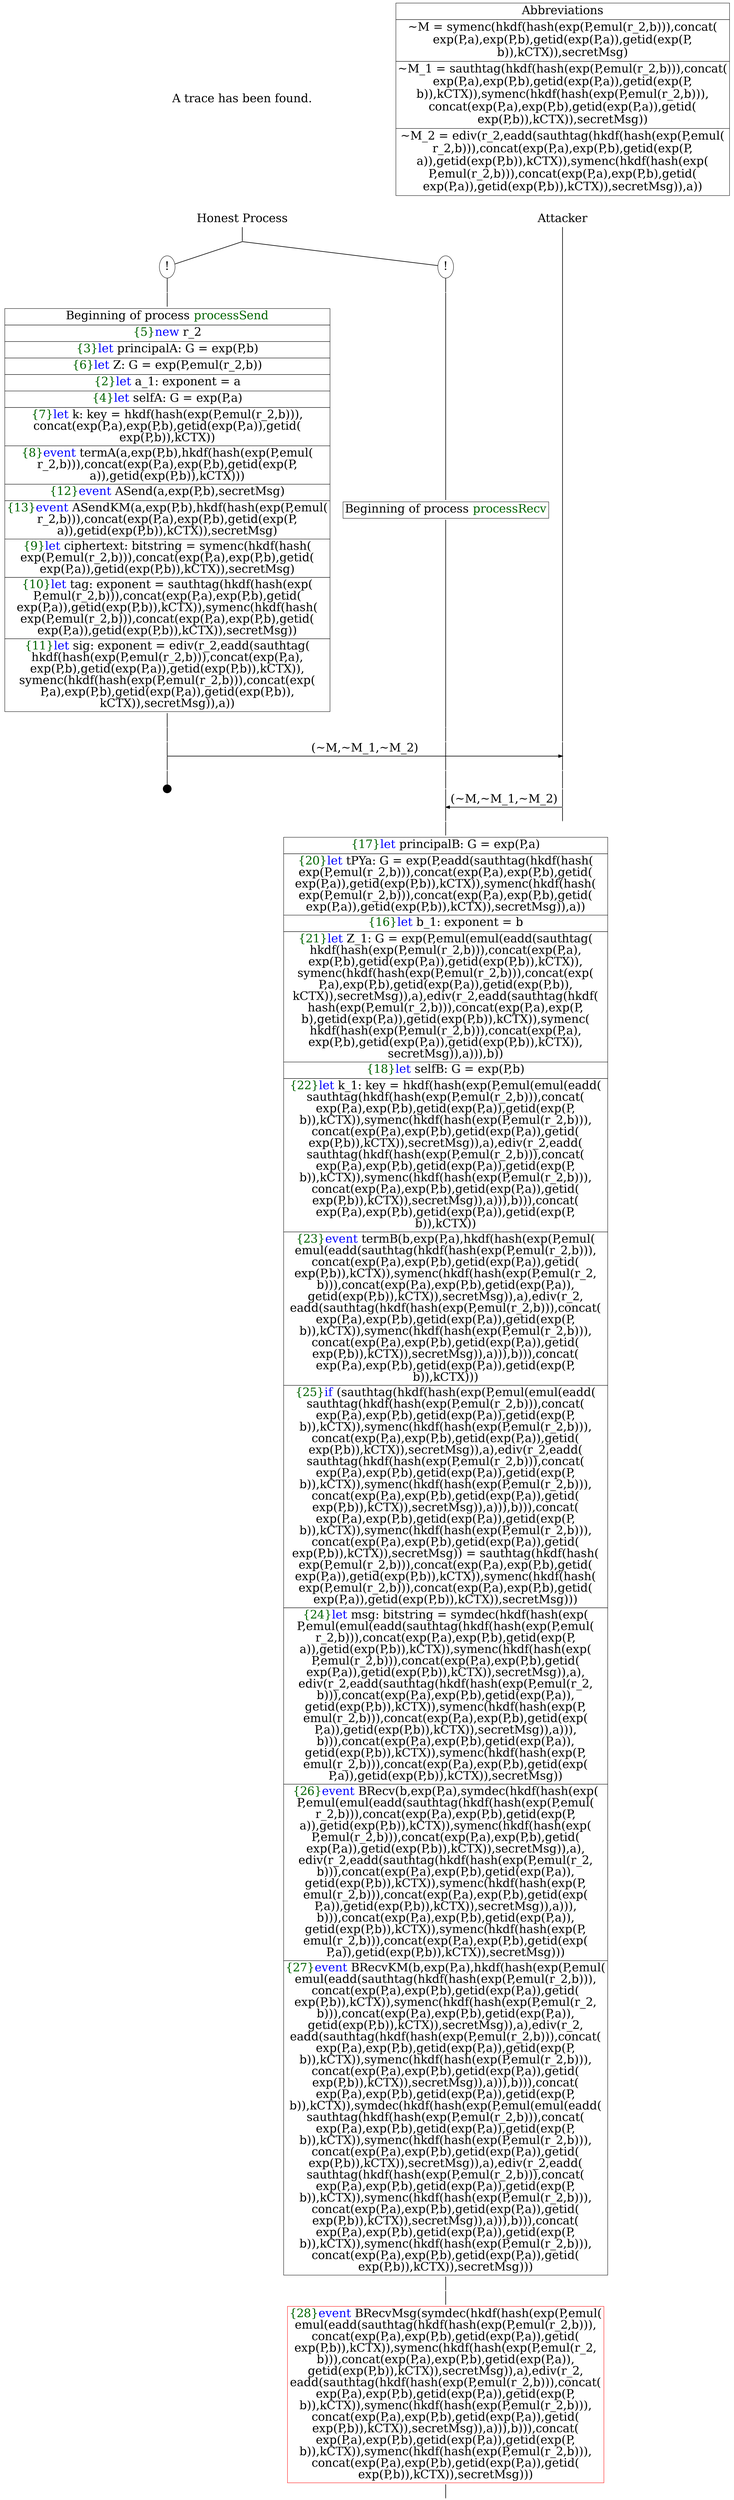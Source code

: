 digraph {
graph [ordering = out]
edge [arrowhead = none, penwidth = 1.6, fontsize = 30]
node [shape = point, width = 0, height = 0, fontsize = 30]
Trace [label = <A trace has been found.<br/>
>, shape = plaintext]
P0__0 [label = "Honest Process", shape = plaintext]
P__0 [label = "Attacker", shape = plaintext]
Trace -> P0__0 [label = "", style = invisible, weight = 100]{rank = same; P0__0 P__0}
P0__0 -> P0__1 [label = <>, weight = 100]
/*RPar */
P0__1 -> P0_1__1 [label = <>]
P0__1 -> P0_0__1 [label = <>]
P0__1 [label = "", fixedsize = false, width = 0, height = 0, shape = none]
{rank = same; P0_0__1 P0_1__1}
P0_0__1 [label = "!", shape = ellipse]
P0_0_0__1 [label = "", fixedsize = false, width = 0, height = 0, shape = none]
P0_0__1 -> P0_0_0__1 [label = <>, weight = 100]
P0_0_0__1 -> P0_0_0__2 [label = <>, weight = 100]
P0_0_0__2 [shape = plaintext, label = <<TABLE BORDER="0" CELLBORDER="1" CELLSPACING="0" CELLPADDING="4"> <TR><TD>Beginning of process <FONT COLOR="darkgreen">processRecv</FONT></TD></TR></TABLE>>]
P0_0_0__2 -> P0_0_0__3 [label = <>, weight = 100]
P0_1__1 [label = "!", shape = ellipse]
P0_1_0__1 [label = "", fixedsize = false, width = 0, height = 0, shape = none]
P0_1__1 -> P0_1_0__1 [label = <>, weight = 100]
P0_1_0__1 -> P0_1_0__2 [label = <>, weight = 100]
P0_1_0__2 [shape = plaintext, label = <<TABLE BORDER="0" CELLBORDER="1" CELLSPACING="0" CELLPADDING="4"> <TR><TD>Beginning of process <FONT COLOR="darkgreen">processSend</FONT></TD></TR><TR><TD><FONT COLOR="darkgreen">{5}</FONT><FONT COLOR="blue">new </FONT>r_2</TD></TR><TR><TD><FONT COLOR="darkgreen">{3}</FONT><FONT COLOR="blue">let</FONT> principalA: G = exp(P,b)</TD></TR><TR><TD><FONT COLOR="darkgreen">{6}</FONT><FONT COLOR="blue">let</FONT> Z: G = exp(P,emul(r_2,b))</TD></TR><TR><TD><FONT COLOR="darkgreen">{2}</FONT><FONT COLOR="blue">let</FONT> a_1: exponent = a</TD></TR><TR><TD><FONT COLOR="darkgreen">{4}</FONT><FONT COLOR="blue">let</FONT> selfA: G = exp(P,a)</TD></TR><TR><TD><FONT COLOR="darkgreen">{7}</FONT><FONT COLOR="blue">let</FONT> k: key = hkdf(hash(exp(P,emul(r_2,b))),<br/>
concat(exp(P,a),exp(P,b),getid(exp(P,a)),getid(<br/>
exp(P,b)),kCTX))</TD></TR><TR><TD><FONT COLOR="darkgreen">{8}</FONT><FONT COLOR="blue">event</FONT> termA(a,exp(P,b),hkdf(hash(exp(P,emul(<br/>
r_2,b))),concat(exp(P,a),exp(P,b),getid(exp(P,<br/>
a)),getid(exp(P,b)),kCTX)))</TD></TR><TR><TD><FONT COLOR="darkgreen">{12}</FONT><FONT COLOR="blue">event</FONT> ASend(a,exp(P,b),secretMsg)</TD></TR><TR><TD><FONT COLOR="darkgreen">{13}</FONT><FONT COLOR="blue">event</FONT> ASendKM(a,exp(P,b),hkdf(hash(exp(P,emul(<br/>
r_2,b))),concat(exp(P,a),exp(P,b),getid(exp(P,<br/>
a)),getid(exp(P,b)),kCTX)),secretMsg)</TD></TR><TR><TD><FONT COLOR="darkgreen">{9}</FONT><FONT COLOR="blue">let</FONT> ciphertext: bitstring = symenc(hkdf(hash(<br/>
exp(P,emul(r_2,b))),concat(exp(P,a),exp(P,b),getid(<br/>
exp(P,a)),getid(exp(P,b)),kCTX)),secretMsg)</TD></TR><TR><TD><FONT COLOR="darkgreen">{10}</FONT><FONT COLOR="blue">let</FONT> tag: exponent = sauthtag(hkdf(hash(exp(<br/>
P,emul(r_2,b))),concat(exp(P,a),exp(P,b),getid(<br/>
exp(P,a)),getid(exp(P,b)),kCTX)),symenc(hkdf(hash(<br/>
exp(P,emul(r_2,b))),concat(exp(P,a),exp(P,b),getid(<br/>
exp(P,a)),getid(exp(P,b)),kCTX)),secretMsg))</TD></TR><TR><TD><FONT COLOR="darkgreen">{11}</FONT><FONT COLOR="blue">let</FONT> sig: exponent = ediv(r_2,eadd(sauthtag(<br/>
hkdf(hash(exp(P,emul(r_2,b))),concat(exp(P,a),<br/>
exp(P,b),getid(exp(P,a)),getid(exp(P,b)),kCTX)),<br/>
symenc(hkdf(hash(exp(P,emul(r_2,b))),concat(exp(<br/>
P,a),exp(P,b),getid(exp(P,a)),getid(exp(P,b)),<br/>
kCTX)),secretMsg)),a))</TD></TR></TABLE>>]
P0_1_0__2 -> P0_1_0__3 [label = <>, weight = 100]
P0_1_0__3 -> P0_1_0__4 [label = <>, weight = 100]
P0_0_0__3 -> P0_0_0__4 [label = <>, weight = 100]
P__0 -> P__1 [label = <>, weight = 100]
{rank = same; P__1 P0_0_0__4 P0_1_0__4}
P0_1_0__4 -> P0_1_0__5 [label = <>, weight = 100]
P__1 -> P__2 [label = <>, weight = 100]
{rank = same; P__2 P0_1_0__5}
P0_1_0__5 -> P__2 [label = <(~M,~M_1,~M_2)>, arrowhead = normal]
P0_1_0__5 -> P0_1_0__6 [label = <>, weight = 100]
P0_0_0__4 -> P0_0_0__5 [label = <>, weight = 100]
P__2 -> P__3 [label = <>, weight = 100]
{rank = same; P__3 P0_0_0__5 P0_1_0__6}
P0_1_0__7 [label = "", width = 0.3, height = 0.3]
P0_1_0__6 -> P0_1_0__7 [label = <>, weight = 100]
P0_0_0__5 -> P0_0_0__6 [label = <>, weight = 100]
P__3 -> P__4 [label = <>, weight = 100]
{rank = same; P__4 P0_0_0__6}
P0_0_0__6 -> P0_0_0__7 [label = <>, weight = 100]
P__4 -> P__5 [label = <>, weight = 100]
{rank = same; P__5 P0_0_0__7}
P0_0_0__7 -> P__5 [label = <(~M,~M_1,~M_2)>, dir = back, arrowhead = normal]
P0_0_0__7 -> P0_0_0__8 [label = <>, weight = 100]
P__5 -> P__6 [label = <>, weight = 100]
{rank = same; P__6 P0_0_0__8}
P0_0_0__8 -> P0_0_0__9 [label = <>, weight = 100]
P0_0_0__9 [shape = plaintext, label = <<TABLE BORDER="0" CELLBORDER="1" CELLSPACING="0" CELLPADDING="4"> <TR><TD><FONT COLOR="darkgreen">{17}</FONT><FONT COLOR="blue">let</FONT> principalB: G = exp(P,a)</TD></TR><TR><TD><FONT COLOR="darkgreen">{20}</FONT><FONT COLOR="blue">let</FONT> tPYa: G = exp(P,eadd(sauthtag(hkdf(hash(<br/>
exp(P,emul(r_2,b))),concat(exp(P,a),exp(P,b),getid(<br/>
exp(P,a)),getid(exp(P,b)),kCTX)),symenc(hkdf(hash(<br/>
exp(P,emul(r_2,b))),concat(exp(P,a),exp(P,b),getid(<br/>
exp(P,a)),getid(exp(P,b)),kCTX)),secretMsg)),a))<br/>
</TD></TR><TR><TD><FONT COLOR="darkgreen">{16}</FONT><FONT COLOR="blue">let</FONT> b_1: exponent = b</TD></TR><TR><TD><FONT COLOR="darkgreen">{21}</FONT><FONT COLOR="blue">let</FONT> Z_1: G = exp(P,emul(emul(eadd(sauthtag(<br/>
hkdf(hash(exp(P,emul(r_2,b))),concat(exp(P,a),<br/>
exp(P,b),getid(exp(P,a)),getid(exp(P,b)),kCTX)),<br/>
symenc(hkdf(hash(exp(P,emul(r_2,b))),concat(exp(<br/>
P,a),exp(P,b),getid(exp(P,a)),getid(exp(P,b)),<br/>
kCTX)),secretMsg)),a),ediv(r_2,eadd(sauthtag(hkdf(<br/>
hash(exp(P,emul(r_2,b))),concat(exp(P,a),exp(P,<br/>
b),getid(exp(P,a)),getid(exp(P,b)),kCTX)),symenc(<br/>
hkdf(hash(exp(P,emul(r_2,b))),concat(exp(P,a),<br/>
exp(P,b),getid(exp(P,a)),getid(exp(P,b)),kCTX)),<br/>
secretMsg)),a))),b))</TD></TR><TR><TD><FONT COLOR="darkgreen">{18}</FONT><FONT COLOR="blue">let</FONT> selfB: G = exp(P,b)</TD></TR><TR><TD><FONT COLOR="darkgreen">{22}</FONT><FONT COLOR="blue">let</FONT> k_1: key = hkdf(hash(exp(P,emul(emul(eadd(<br/>
sauthtag(hkdf(hash(exp(P,emul(r_2,b))),concat(<br/>
exp(P,a),exp(P,b),getid(exp(P,a)),getid(exp(P,<br/>
b)),kCTX)),symenc(hkdf(hash(exp(P,emul(r_2,b))),<br/>
concat(exp(P,a),exp(P,b),getid(exp(P,a)),getid(<br/>
exp(P,b)),kCTX)),secretMsg)),a),ediv(r_2,eadd(<br/>
sauthtag(hkdf(hash(exp(P,emul(r_2,b))),concat(<br/>
exp(P,a),exp(P,b),getid(exp(P,a)),getid(exp(P,<br/>
b)),kCTX)),symenc(hkdf(hash(exp(P,emul(r_2,b))),<br/>
concat(exp(P,a),exp(P,b),getid(exp(P,a)),getid(<br/>
exp(P,b)),kCTX)),secretMsg)),a))),b))),concat(<br/>
exp(P,a),exp(P,b),getid(exp(P,a)),getid(exp(P,<br/>
b)),kCTX))</TD></TR><TR><TD><FONT COLOR="darkgreen">{23}</FONT><FONT COLOR="blue">event</FONT> termB(b,exp(P,a),hkdf(hash(exp(P,emul(<br/>
emul(eadd(sauthtag(hkdf(hash(exp(P,emul(r_2,b))),<br/>
concat(exp(P,a),exp(P,b),getid(exp(P,a)),getid(<br/>
exp(P,b)),kCTX)),symenc(hkdf(hash(exp(P,emul(r_2,<br/>
b))),concat(exp(P,a),exp(P,b),getid(exp(P,a)),<br/>
getid(exp(P,b)),kCTX)),secretMsg)),a),ediv(r_2,<br/>
eadd(sauthtag(hkdf(hash(exp(P,emul(r_2,b))),concat(<br/>
exp(P,a),exp(P,b),getid(exp(P,a)),getid(exp(P,<br/>
b)),kCTX)),symenc(hkdf(hash(exp(P,emul(r_2,b))),<br/>
concat(exp(P,a),exp(P,b),getid(exp(P,a)),getid(<br/>
exp(P,b)),kCTX)),secretMsg)),a))),b))),concat(<br/>
exp(P,a),exp(P,b),getid(exp(P,a)),getid(exp(P,<br/>
b)),kCTX)))</TD></TR><TR><TD><FONT COLOR="darkgreen">{25}</FONT><FONT COLOR="blue">if</FONT> (sauthtag(hkdf(hash(exp(P,emul(emul(eadd(<br/>
sauthtag(hkdf(hash(exp(P,emul(r_2,b))),concat(<br/>
exp(P,a),exp(P,b),getid(exp(P,a)),getid(exp(P,<br/>
b)),kCTX)),symenc(hkdf(hash(exp(P,emul(r_2,b))),<br/>
concat(exp(P,a),exp(P,b),getid(exp(P,a)),getid(<br/>
exp(P,b)),kCTX)),secretMsg)),a),ediv(r_2,eadd(<br/>
sauthtag(hkdf(hash(exp(P,emul(r_2,b))),concat(<br/>
exp(P,a),exp(P,b),getid(exp(P,a)),getid(exp(P,<br/>
b)),kCTX)),symenc(hkdf(hash(exp(P,emul(r_2,b))),<br/>
concat(exp(P,a),exp(P,b),getid(exp(P,a)),getid(<br/>
exp(P,b)),kCTX)),secretMsg)),a))),b))),concat(<br/>
exp(P,a),exp(P,b),getid(exp(P,a)),getid(exp(P,<br/>
b)),kCTX)),symenc(hkdf(hash(exp(P,emul(r_2,b))),<br/>
concat(exp(P,a),exp(P,b),getid(exp(P,a)),getid(<br/>
exp(P,b)),kCTX)),secretMsg)) = sauthtag(hkdf(hash(<br/>
exp(P,emul(r_2,b))),concat(exp(P,a),exp(P,b),getid(<br/>
exp(P,a)),getid(exp(P,b)),kCTX)),symenc(hkdf(hash(<br/>
exp(P,emul(r_2,b))),concat(exp(P,a),exp(P,b),getid(<br/>
exp(P,a)),getid(exp(P,b)),kCTX)),secretMsg)))</TD></TR><TR><TD><FONT COLOR="darkgreen">{24}</FONT><FONT COLOR="blue">let</FONT> msg: bitstring = symdec(hkdf(hash(exp(<br/>
P,emul(emul(eadd(sauthtag(hkdf(hash(exp(P,emul(<br/>
r_2,b))),concat(exp(P,a),exp(P,b),getid(exp(P,<br/>
a)),getid(exp(P,b)),kCTX)),symenc(hkdf(hash(exp(<br/>
P,emul(r_2,b))),concat(exp(P,a),exp(P,b),getid(<br/>
exp(P,a)),getid(exp(P,b)),kCTX)),secretMsg)),a),<br/>
ediv(r_2,eadd(sauthtag(hkdf(hash(exp(P,emul(r_2,<br/>
b))),concat(exp(P,a),exp(P,b),getid(exp(P,a)),<br/>
getid(exp(P,b)),kCTX)),symenc(hkdf(hash(exp(P,<br/>
emul(r_2,b))),concat(exp(P,a),exp(P,b),getid(exp(<br/>
P,a)),getid(exp(P,b)),kCTX)),secretMsg)),a))),<br/>
b))),concat(exp(P,a),exp(P,b),getid(exp(P,a)),<br/>
getid(exp(P,b)),kCTX)),symenc(hkdf(hash(exp(P,<br/>
emul(r_2,b))),concat(exp(P,a),exp(P,b),getid(exp(<br/>
P,a)),getid(exp(P,b)),kCTX)),secretMsg))</TD></TR><TR><TD><FONT COLOR="darkgreen">{26}</FONT><FONT COLOR="blue">event</FONT> BRecv(b,exp(P,a),symdec(hkdf(hash(exp(<br/>
P,emul(emul(eadd(sauthtag(hkdf(hash(exp(P,emul(<br/>
r_2,b))),concat(exp(P,a),exp(P,b),getid(exp(P,<br/>
a)),getid(exp(P,b)),kCTX)),symenc(hkdf(hash(exp(<br/>
P,emul(r_2,b))),concat(exp(P,a),exp(P,b),getid(<br/>
exp(P,a)),getid(exp(P,b)),kCTX)),secretMsg)),a),<br/>
ediv(r_2,eadd(sauthtag(hkdf(hash(exp(P,emul(r_2,<br/>
b))),concat(exp(P,a),exp(P,b),getid(exp(P,a)),<br/>
getid(exp(P,b)),kCTX)),symenc(hkdf(hash(exp(P,<br/>
emul(r_2,b))),concat(exp(P,a),exp(P,b),getid(exp(<br/>
P,a)),getid(exp(P,b)),kCTX)),secretMsg)),a))),<br/>
b))),concat(exp(P,a),exp(P,b),getid(exp(P,a)),<br/>
getid(exp(P,b)),kCTX)),symenc(hkdf(hash(exp(P,<br/>
emul(r_2,b))),concat(exp(P,a),exp(P,b),getid(exp(<br/>
P,a)),getid(exp(P,b)),kCTX)),secretMsg)))</TD></TR><TR><TD><FONT COLOR="darkgreen">{27}</FONT><FONT COLOR="blue">event</FONT> BRecvKM(b,exp(P,a),hkdf(hash(exp(P,emul(<br/>
emul(eadd(sauthtag(hkdf(hash(exp(P,emul(r_2,b))),<br/>
concat(exp(P,a),exp(P,b),getid(exp(P,a)),getid(<br/>
exp(P,b)),kCTX)),symenc(hkdf(hash(exp(P,emul(r_2,<br/>
b))),concat(exp(P,a),exp(P,b),getid(exp(P,a)),<br/>
getid(exp(P,b)),kCTX)),secretMsg)),a),ediv(r_2,<br/>
eadd(sauthtag(hkdf(hash(exp(P,emul(r_2,b))),concat(<br/>
exp(P,a),exp(P,b),getid(exp(P,a)),getid(exp(P,<br/>
b)),kCTX)),symenc(hkdf(hash(exp(P,emul(r_2,b))),<br/>
concat(exp(P,a),exp(P,b),getid(exp(P,a)),getid(<br/>
exp(P,b)),kCTX)),secretMsg)),a))),b))),concat(<br/>
exp(P,a),exp(P,b),getid(exp(P,a)),getid(exp(P,<br/>
b)),kCTX)),symdec(hkdf(hash(exp(P,emul(emul(eadd(<br/>
sauthtag(hkdf(hash(exp(P,emul(r_2,b))),concat(<br/>
exp(P,a),exp(P,b),getid(exp(P,a)),getid(exp(P,<br/>
b)),kCTX)),symenc(hkdf(hash(exp(P,emul(r_2,b))),<br/>
concat(exp(P,a),exp(P,b),getid(exp(P,a)),getid(<br/>
exp(P,b)),kCTX)),secretMsg)),a),ediv(r_2,eadd(<br/>
sauthtag(hkdf(hash(exp(P,emul(r_2,b))),concat(<br/>
exp(P,a),exp(P,b),getid(exp(P,a)),getid(exp(P,<br/>
b)),kCTX)),symenc(hkdf(hash(exp(P,emul(r_2,b))),<br/>
concat(exp(P,a),exp(P,b),getid(exp(P,a)),getid(<br/>
exp(P,b)),kCTX)),secretMsg)),a))),b))),concat(<br/>
exp(P,a),exp(P,b),getid(exp(P,a)),getid(exp(P,<br/>
b)),kCTX)),symenc(hkdf(hash(exp(P,emul(r_2,b))),<br/>
concat(exp(P,a),exp(P,b),getid(exp(P,a)),getid(<br/>
exp(P,b)),kCTX)),secretMsg)))</TD></TR></TABLE>>]
P0_0_0__9 -> P0_0_0__10 [label = <>, weight = 100]
P0_0_0__10 -> P0_0_0__11 [label = <>, weight = 100]
P0_0_0__11 [color = red, shape = plaintext, label = <<TABLE BORDER="0" CELLBORDER="1" CELLSPACING="0" CELLPADDING="4"> <TR><TD><FONT COLOR="darkgreen">{28}</FONT><FONT COLOR="blue">event</FONT> BRecvMsg(symdec(hkdf(hash(exp(P,emul(<br/>
emul(eadd(sauthtag(hkdf(hash(exp(P,emul(r_2,b))),<br/>
concat(exp(P,a),exp(P,b),getid(exp(P,a)),getid(<br/>
exp(P,b)),kCTX)),symenc(hkdf(hash(exp(P,emul(r_2,<br/>
b))),concat(exp(P,a),exp(P,b),getid(exp(P,a)),<br/>
getid(exp(P,b)),kCTX)),secretMsg)),a),ediv(r_2,<br/>
eadd(sauthtag(hkdf(hash(exp(P,emul(r_2,b))),concat(<br/>
exp(P,a),exp(P,b),getid(exp(P,a)),getid(exp(P,<br/>
b)),kCTX)),symenc(hkdf(hash(exp(P,emul(r_2,b))),<br/>
concat(exp(P,a),exp(P,b),getid(exp(P,a)),getid(<br/>
exp(P,b)),kCTX)),secretMsg)),a))),b))),concat(<br/>
exp(P,a),exp(P,b),getid(exp(P,a)),getid(exp(P,<br/>
b)),kCTX)),symenc(hkdf(hash(exp(P,emul(r_2,b))),<br/>
concat(exp(P,a),exp(P,b),getid(exp(P,a)),getid(<br/>
exp(P,b)),kCTX)),secretMsg)))</TD></TR></TABLE>>]
P0_0_0__11 -> P0_0_0__12 [label = <>, weight = 100]
Abbrev [shape = plaintext, label = <<TABLE BORDER="0" CELLBORDER="1" CELLSPACING="0" CELLPADDING="4"><TR> <TD> Abbreviations </TD></TR><TR><TD>~M = symenc(hkdf(hash(exp(P,emul(r_2,b))),concat(<br/>
exp(P,a),exp(P,b),getid(exp(P,a)),getid(exp(P,<br/>
b)),kCTX)),secretMsg)</TD></TR><TR><TD>~M_1 = sauthtag(hkdf(hash(exp(P,emul(r_2,b))),concat(<br/>
exp(P,a),exp(P,b),getid(exp(P,a)),getid(exp(P,<br/>
b)),kCTX)),symenc(hkdf(hash(exp(P,emul(r_2,b))),<br/>
concat(exp(P,a),exp(P,b),getid(exp(P,a)),getid(<br/>
exp(P,b)),kCTX)),secretMsg))</TD></TR><TR><TD>~M_2 = ediv(r_2,eadd(sauthtag(hkdf(hash(exp(P,emul(<br/>
r_2,b))),concat(exp(P,a),exp(P,b),getid(exp(P,<br/>
a)),getid(exp(P,b)),kCTX)),symenc(hkdf(hash(exp(<br/>
P,emul(r_2,b))),concat(exp(P,a),exp(P,b),getid(<br/>
exp(P,a)),getid(exp(P,b)),kCTX)),secretMsg)),a))</TD></TR></TABLE>>]Abbrev -> P__0 [style = invisible, weight =100]}